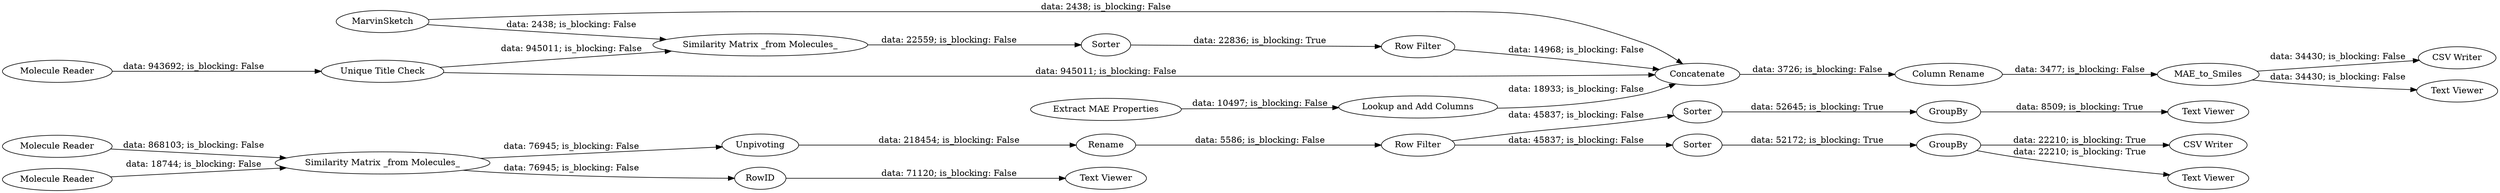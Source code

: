 digraph {
	"-1392466898163720195_8192" [label=Sorter]
	"-1392466898163720195_16" [label="Row Filter"]
	"1605578113289943121_40" [label=MAE_to_Smiles]
	"-1392466898163720195_8188" [label=Rename]
	"-1392466898163720195_41" [label="Unique Title Check"]
	"-1392466898163720195_8193" [label=GroupBy]
	"-1392466898163720195_8194" [label="Text Viewer"]
	"-1392466898163720195_8190" [label=GroupBy]
	"1605578113289943121_37" [label=Concatenate]
	"-1392466898163720195_8196" [label="Row Filter"]
	"1605578113289943121_7" [label="Lookup and Add Columns"]
	"-1392466898163720195_8199" [label=Unpivoting]
	"-1392466898163720195_8202" [label="CSV Writer"]
	"1605578113289943121_8197" [label="Extract MAE Properties"]
	"-1392466898163720195_182" [label="CSV Writer"]
	"-1392466898163720195_38" [label="Text Viewer"]
	"-1392466898163720195_8191" [label=Sorter]
	"-1392466898163720195_173" [label=MarvinSketch]
	"-1392466898163720195_153" [label="Molecule Reader"]
	"-1392466898163720195_31" [label="Similarity Matrix _from Molecules_"]
	"-1392466898163720195_14" [label=Sorter]
	"-1392466898163720195_8201" [label=RowID]
	"-1392466898163720195_42" [label="Similarity Matrix _from Molecules_"]
	"-1392466898163720195_154" [label="Molecule Reader"]
	"-1392466898163720195_155" [label="Text Viewer"]
	"1605578113289943121_24" [label="Column Rename"]
	"-1392466898163720195_32" [label="Molecule Reader"]
	"-1392466898163720195_8195" [label="Text Viewer"]
	"-1392466898163720195_153" -> "-1392466898163720195_42" [label="data: 868103; is_blocking: False"]
	"-1392466898163720195_8190" -> "-1392466898163720195_8195" [label="data: 22210; is_blocking: True"]
	"1605578113289943121_7" -> "1605578113289943121_37" [label="data: 18933; is_blocking: False"]
	"1605578113289943121_40" -> "-1392466898163720195_8202" [label="data: 34430; is_blocking: False"]
	"1605578113289943121_37" -> "1605578113289943121_24" [label="data: 3726; is_blocking: False"]
	"-1392466898163720195_31" -> "-1392466898163720195_14" [label="data: 22559; is_blocking: False"]
	"1605578113289943121_40" -> "-1392466898163720195_38" [label="data: 34430; is_blocking: False"]
	"-1392466898163720195_8196" -> "-1392466898163720195_8191" [label="data: 45837; is_blocking: False"]
	"-1392466898163720195_8201" -> "-1392466898163720195_155" [label="data: 71120; is_blocking: False"]
	"-1392466898163720195_8192" -> "-1392466898163720195_8193" [label="data: 52645; is_blocking: True"]
	"-1392466898163720195_173" -> "-1392466898163720195_31" [label="data: 2438; is_blocking: False"]
	"-1392466898163720195_8190" -> "-1392466898163720195_182" [label="data: 22210; is_blocking: True"]
	"-1392466898163720195_41" -> "1605578113289943121_37" [label="data: 945011; is_blocking: False"]
	"-1392466898163720195_154" -> "-1392466898163720195_42" [label="data: 18744; is_blocking: False"]
	"1605578113289943121_8197" -> "1605578113289943121_7" [label="data: 10497; is_blocking: False"]
	"-1392466898163720195_16" -> "1605578113289943121_37" [label="data: 14968; is_blocking: False"]
	"-1392466898163720195_41" -> "-1392466898163720195_31" [label="data: 945011; is_blocking: False"]
	"-1392466898163720195_8199" -> "-1392466898163720195_8188" [label="data: 218454; is_blocking: False"]
	"1605578113289943121_24" -> "1605578113289943121_40" [label="data: 3477; is_blocking: False"]
	"-1392466898163720195_42" -> "-1392466898163720195_8201" [label="data: 76945; is_blocking: False"]
	"-1392466898163720195_42" -> "-1392466898163720195_8199" [label="data: 76945; is_blocking: False"]
	"-1392466898163720195_8188" -> "-1392466898163720195_8196" [label="data: 5586; is_blocking: False"]
	"-1392466898163720195_14" -> "-1392466898163720195_16" [label="data: 22836; is_blocking: True"]
	"-1392466898163720195_32" -> "-1392466898163720195_41" [label="data: 943692; is_blocking: False"]
	"-1392466898163720195_8191" -> "-1392466898163720195_8190" [label="data: 52172; is_blocking: True"]
	"-1392466898163720195_173" -> "1605578113289943121_37" [label="data: 2438; is_blocking: False"]
	"-1392466898163720195_8196" -> "-1392466898163720195_8192" [label="data: 45837; is_blocking: False"]
	"-1392466898163720195_8193" -> "-1392466898163720195_8194" [label="data: 8509; is_blocking: True"]
	rankdir=LR
}
